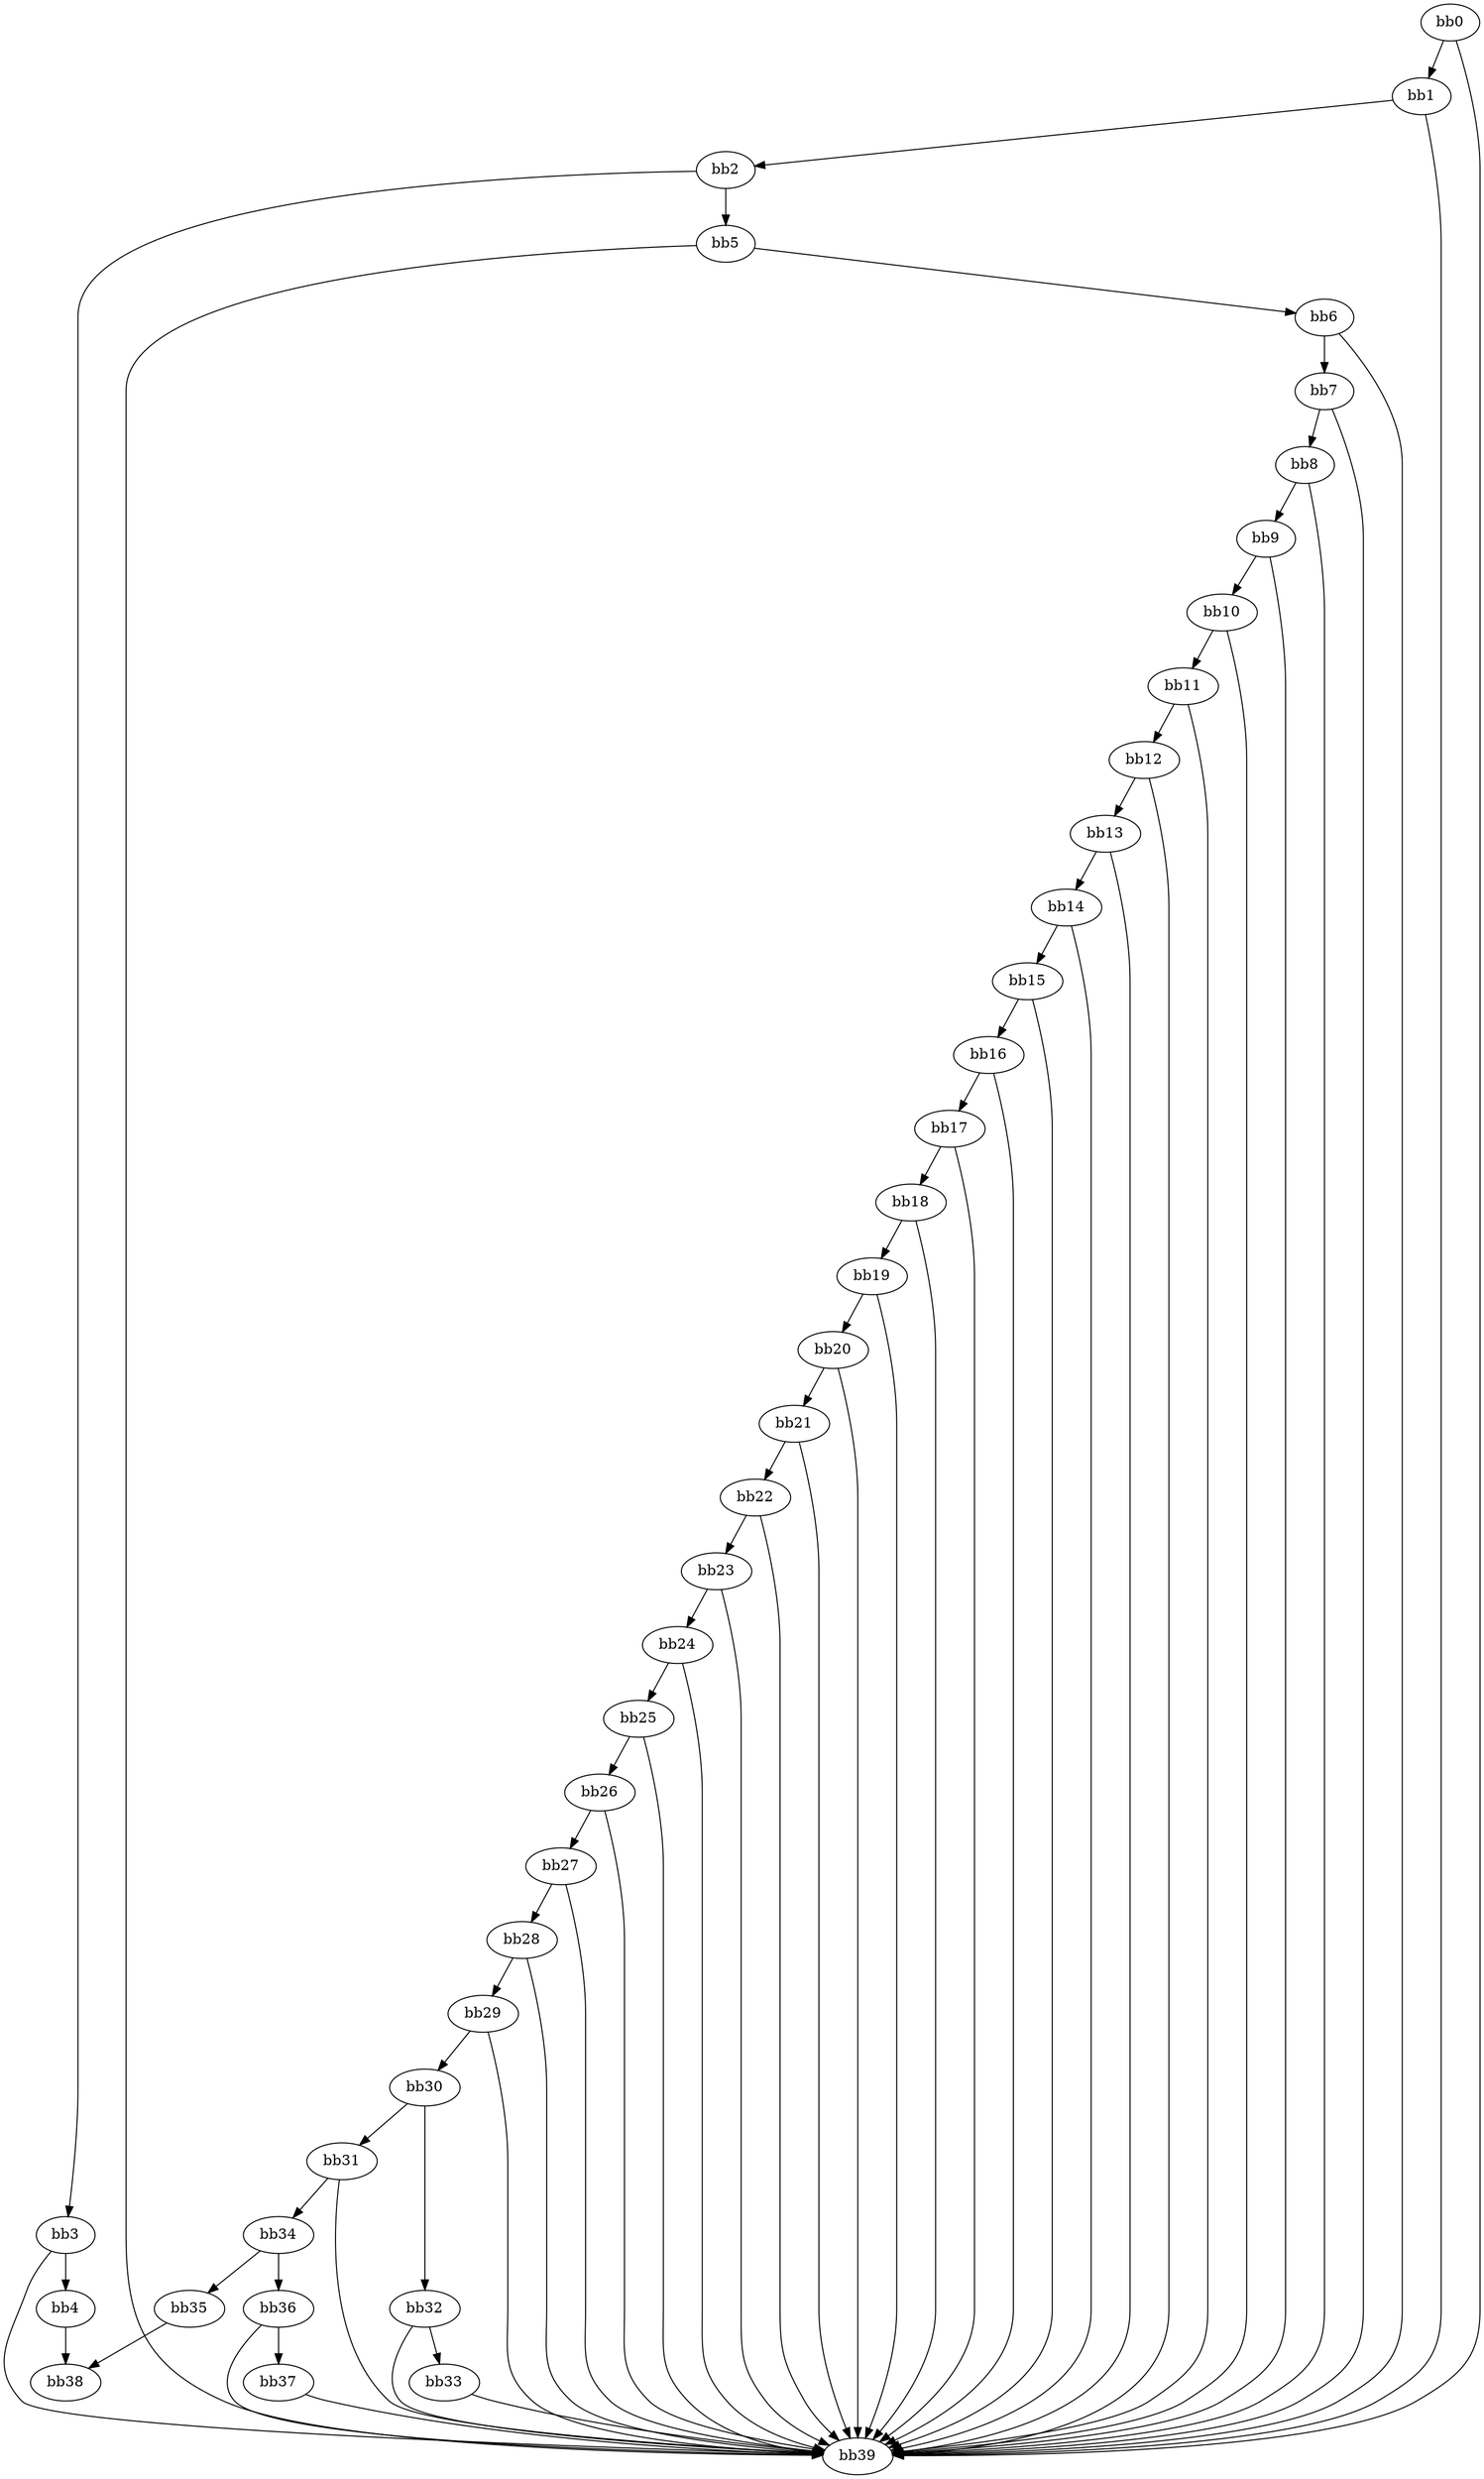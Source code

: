 digraph {
    0 [ label = "bb0\l" ]
    1 [ label = "bb1\l" ]
    2 [ label = "bb2\l" ]
    3 [ label = "bb3\l" ]
    4 [ label = "bb4\l" ]
    5 [ label = "bb5\l" ]
    6 [ label = "bb6\l" ]
    7 [ label = "bb7\l" ]
    8 [ label = "bb8\l" ]
    9 [ label = "bb9\l" ]
    10 [ label = "bb10\l" ]
    11 [ label = "bb11\l" ]
    12 [ label = "bb12\l" ]
    13 [ label = "bb13\l" ]
    14 [ label = "bb14\l" ]
    15 [ label = "bb15\l" ]
    16 [ label = "bb16\l" ]
    17 [ label = "bb17\l" ]
    18 [ label = "bb18\l" ]
    19 [ label = "bb19\l" ]
    20 [ label = "bb20\l" ]
    21 [ label = "bb21\l" ]
    22 [ label = "bb22\l" ]
    23 [ label = "bb23\l" ]
    24 [ label = "bb24\l" ]
    25 [ label = "bb25\l" ]
    26 [ label = "bb26\l" ]
    27 [ label = "bb27\l" ]
    28 [ label = "bb28\l" ]
    29 [ label = "bb29\l" ]
    30 [ label = "bb30\l" ]
    31 [ label = "bb31\l" ]
    32 [ label = "bb32\l" ]
    33 [ label = "bb33\l" ]
    34 [ label = "bb34\l" ]
    35 [ label = "bb35\l" ]
    36 [ label = "bb36\l" ]
    37 [ label = "bb37\l" ]
    38 [ label = "bb38\l" ]
    39 [ label = "bb39\l" ]
    0 -> 1 [ ]
    0 -> 39 [ ]
    1 -> 2 [ ]
    1 -> 39 [ ]
    2 -> 3 [ ]
    2 -> 5 [ ]
    3 -> 4 [ ]
    3 -> 39 [ ]
    4 -> 38 [ ]
    5 -> 6 [ ]
    5 -> 39 [ ]
    6 -> 7 [ ]
    6 -> 39 [ ]
    7 -> 8 [ ]
    7 -> 39 [ ]
    8 -> 9 [ ]
    8 -> 39 [ ]
    9 -> 10 [ ]
    9 -> 39 [ ]
    10 -> 11 [ ]
    10 -> 39 [ ]
    11 -> 12 [ ]
    11 -> 39 [ ]
    12 -> 13 [ ]
    12 -> 39 [ ]
    13 -> 14 [ ]
    13 -> 39 [ ]
    14 -> 15 [ ]
    14 -> 39 [ ]
    15 -> 16 [ ]
    15 -> 39 [ ]
    16 -> 17 [ ]
    16 -> 39 [ ]
    17 -> 18 [ ]
    17 -> 39 [ ]
    18 -> 19 [ ]
    18 -> 39 [ ]
    19 -> 20 [ ]
    19 -> 39 [ ]
    20 -> 21 [ ]
    20 -> 39 [ ]
    21 -> 22 [ ]
    21 -> 39 [ ]
    22 -> 23 [ ]
    22 -> 39 [ ]
    23 -> 24 [ ]
    23 -> 39 [ ]
    24 -> 25 [ ]
    24 -> 39 [ ]
    25 -> 26 [ ]
    25 -> 39 [ ]
    26 -> 27 [ ]
    26 -> 39 [ ]
    27 -> 28 [ ]
    27 -> 39 [ ]
    28 -> 29 [ ]
    28 -> 39 [ ]
    29 -> 30 [ ]
    29 -> 39 [ ]
    30 -> 31 [ ]
    30 -> 32 [ ]
    31 -> 34 [ ]
    31 -> 39 [ ]
    32 -> 33 [ ]
    32 -> 39 [ ]
    33 -> 39 [ ]
    34 -> 35 [ ]
    34 -> 36 [ ]
    35 -> 38 [ ]
    36 -> 37 [ ]
    36 -> 39 [ ]
    37 -> 39 [ ]
}

